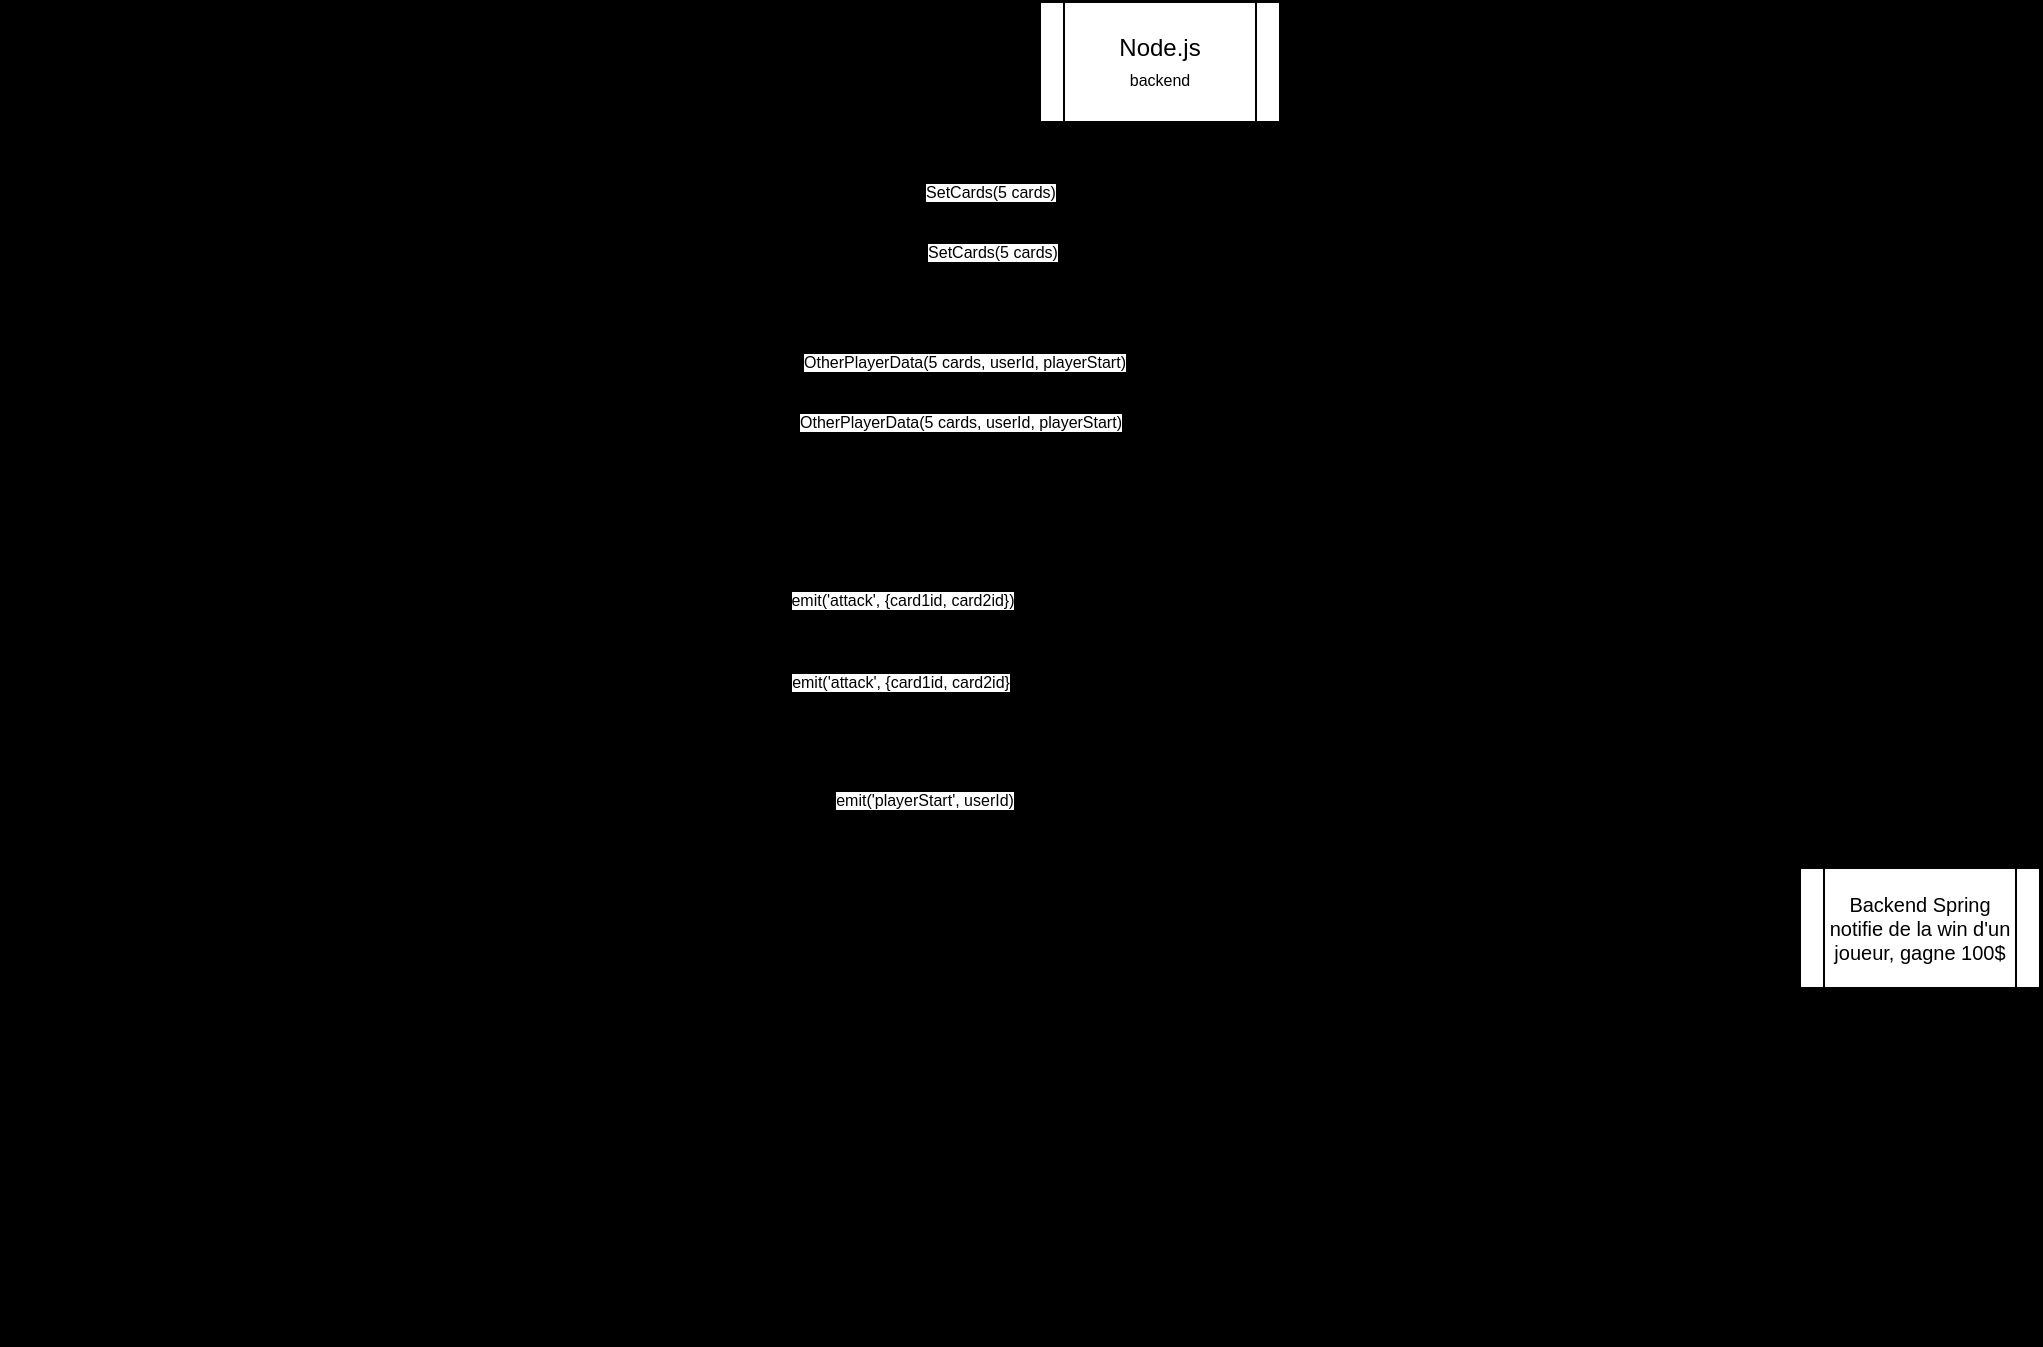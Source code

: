 <mxfile>
    <diagram id="grlL0IaOPrZkWWLPt15i" name="Page-1">
        <mxGraphModel dx="1720" dy="924" grid="1" gridSize="10" guides="1" tooltips="1" connect="1" arrows="1" fold="1" page="1" pageScale="1" pageWidth="827" pageHeight="1169" background="#000000" math="0" shadow="0">
            <root>
                <mxCell id="0"/>
                <mxCell id="1" parent="0"/>
                <mxCell id="2" value="" style="endArrow=none;html=1;entryX=0.5;entryY=1;entryDx=0;entryDy=0;" parent="1" edge="1" target="3">
                    <mxGeometry width="50" height="50" relative="1" as="geometry">
                        <mxPoint x="320" y="810" as="sourcePoint"/>
                        <mxPoint x="320" y="210" as="targetPoint"/>
                    </mxGeometry>
                </mxCell>
                <mxCell id="3" value="Node.js&lt;br&gt;&lt;font style=&quot;font-size: 8px;&quot;&gt;backend&lt;/font&gt;" style="shape=process;whiteSpace=wrap;html=1;backgroundOutline=1;" parent="1" vertex="1">
                    <mxGeometry x="260" y="140" width="120" height="60" as="geometry"/>
                </mxCell>
                <mxCell id="5" value="Joueur1" style="text;html=1;strokeColor=none;fillColor=none;align=center;verticalAlign=middle;whiteSpace=wrap;rounded=0;fontSize=8;" parent="1" vertex="1">
                    <mxGeometry x="90" y="220" width="60" height="30" as="geometry"/>
                </mxCell>
                <mxCell id="6" value="SetCards(5 cards)" style="endArrow=classic;html=1;fontSize=8;exitX=1;exitY=0.5;exitDx=0;exitDy=0;" parent="1" source="5" edge="1">
                    <mxGeometry width="50" height="50" relative="1" as="geometry">
                        <mxPoint x="280" y="340" as="sourcePoint"/>
                        <mxPoint x="320" y="235" as="targetPoint"/>
                        <mxPoint as="offset"/>
                    </mxGeometry>
                </mxCell>
                <mxCell id="8" value="En attente d'un autre joueur" style="text;html=1;strokeColor=none;fillColor=none;align=center;verticalAlign=middle;whiteSpace=wrap;rounded=0;fontSize=8;" parent="1" vertex="1">
                    <mxGeometry x="320" y="220" width="60" height="30" as="geometry"/>
                </mxCell>
                <mxCell id="9" value="Joueur2" style="text;html=1;strokeColor=none;fillColor=none;align=center;verticalAlign=middle;whiteSpace=wrap;rounded=0;fontSize=8;" parent="1" vertex="1">
                    <mxGeometry x="90" y="250" width="60" height="30" as="geometry"/>
                </mxCell>
                <mxCell id="10" value="SetCards(5 cards)" style="endArrow=classic;html=1;fontSize=8;exitX=1;exitY=0.5;exitDx=0;exitDy=0;" parent="1" source="9" edge="1">
                    <mxGeometry x="0.003" width="50" height="50" relative="1" as="geometry">
                        <mxPoint x="280" y="370" as="sourcePoint"/>
                        <mxPoint x="320" y="265" as="targetPoint"/>
                        <Array as="points">
                            <mxPoint x="180" y="265"/>
                        </Array>
                        <mxPoint as="offset"/>
                    </mxGeometry>
                </mxCell>
                <mxCell id="11" value="Si un autre joueur attend, match" style="text;html=1;strokeColor=none;fillColor=none;align=center;verticalAlign=middle;whiteSpace=wrap;rounded=0;fontSize=8;" parent="1" vertex="1">
                    <mxGeometry x="320" y="250" width="60" height="30" as="geometry"/>
                </mxCell>
                <mxCell id="12" value="OtherPlayerData(5 cards, userId, playerStart)" style="endArrow=classic;html=1;fontSize=8;entryX=1.054;entryY=0.647;entryDx=0;entryDy=0;entryPerimeter=0;" parent="1" target="15" edge="1">
                    <mxGeometry x="-0.002" width="50" height="50" relative="1" as="geometry">
                        <mxPoint x="320" y="320" as="sourcePoint"/>
                        <mxPoint x="150" y="320" as="targetPoint"/>
                        <Array as="points">
                            <mxPoint x="200" y="320"/>
                        </Array>
                        <mxPoint as="offset"/>
                    </mxGeometry>
                </mxCell>
                <mxCell id="13" value="OtherPlayerData(5 cards, userId, playerStart)" style="endArrow=classic;html=1;fontSize=8;entryX=1.001;entryY=0.359;entryDx=0;entryDy=0;entryPerimeter=0;" parent="1" target="16" edge="1">
                    <mxGeometry x="0.007" y="-6" width="50" height="50" relative="1" as="geometry">
                        <mxPoint x="320" y="320" as="sourcePoint"/>
                        <mxPoint x="150" y="360" as="targetPoint"/>
                        <Array as="points">
                            <mxPoint x="210" y="360"/>
                        </Array>
                        <mxPoint as="offset"/>
                    </mxGeometry>
                </mxCell>
                <mxCell id="14" value="Socket: notifie les deux joueurs" style="text;html=1;strokeColor=none;fillColor=none;align=center;verticalAlign=middle;whiteSpace=wrap;rounded=0;fontSize=8;" parent="1" vertex="1">
                    <mxGeometry x="320" y="310" width="60" height="30" as="geometry"/>
                </mxCell>
                <mxCell id="15" value="Joueur1&lt;br&gt;redirigé sur le BoardGame" style="text;html=1;strokeColor=none;fillColor=none;align=center;verticalAlign=middle;whiteSpace=wrap;rounded=0;fontSize=8;" parent="1" vertex="1">
                    <mxGeometry x="60" y="300" width="60" height="30" as="geometry"/>
                </mxCell>
                <mxCell id="16" value="Joueur2&lt;br&gt;redirigé sur le BoardGame" style="text;html=1;strokeColor=none;fillColor=none;align=center;verticalAlign=middle;whiteSpace=wrap;rounded=0;fontSize=8;" parent="1" vertex="1">
                    <mxGeometry x="60" y="350" width="60" height="30" as="geometry"/>
                </mxCell>
                <mxCell id="31" value="" style="endArrow=classic;html=1;fontSize=8;" parent="1" edge="1">
                    <mxGeometry width="50" height="50" relative="1" as="geometry">
                        <mxPoint x="120" y="439.0" as="sourcePoint"/>
                        <mxPoint x="320" y="439.0" as="targetPoint"/>
                    </mxGeometry>
                </mxCell>
                <mxCell id="32" value="emit('attack', {card1id, card2id})" style="edgeLabel;html=1;align=center;verticalAlign=middle;resizable=0;points=[];fontSize=8;" parent="31" vertex="1" connectable="0">
                    <mxGeometry x="-0.556" relative="1" as="geometry">
                        <mxPoint x="26" as="offset"/>
                    </mxGeometry>
                </mxCell>
                <mxCell id="33" value="Joueur1 attaque" style="text;html=1;align=center;verticalAlign=middle;resizable=0;points=[];autosize=1;strokeColor=none;fillColor=none;fontSize=8;" parent="1" vertex="1">
                    <mxGeometry x="25" y="429" width="80" height="20" as="geometry"/>
                </mxCell>
                <mxCell id="34" value="Card1 attack Card2&lt;br&gt;Verifie que c'est bien le joueur qui joue qui fait l'action&lt;br&gt;&amp;nbsp;et qu'il a suffisament de points d'action&lt;br&gt;Sinon notifie d'une erreur" style="text;html=1;align=center;verticalAlign=middle;resizable=0;points=[];autosize=1;strokeColor=none;fillColor=none;fontSize=8;" parent="1" vertex="1">
                    <mxGeometry x="320" y="418" width="210" height="50" as="geometry"/>
                </mxCell>
                <mxCell id="35" value="" style="endArrow=classic;html=1;fontSize=8;" parent="1" edge="1">
                    <mxGeometry width="50" height="50" relative="1" as="geometry">
                        <mxPoint x="320" y="479" as="sourcePoint"/>
                        <mxPoint x="120" y="479" as="targetPoint"/>
                    </mxGeometry>
                </mxCell>
                <mxCell id="36" value="emit('attack',&amp;nbsp;{card1id, card2id}" style="edgeLabel;html=1;align=center;verticalAlign=middle;resizable=0;points=[];fontSize=8;" parent="35" vertex="1" connectable="0">
                    <mxGeometry x="0.307" y="1" relative="1" as="geometry">
                        <mxPoint as="offset"/>
                    </mxGeometry>
                </mxCell>
                <mxCell id="37" value="Client calcule les degats &lt;br&gt;sur les cartes&lt;br&gt;Et si le joueur a gagné&lt;br&gt;(l'un des deux n'a plus de cartes)" style="text;html=1;align=center;verticalAlign=middle;resizable=0;points=[];autosize=1;strokeColor=none;fillColor=none;fontSize=8;" parent="1" vertex="1">
                    <mxGeometry x="-10" y="454" width="140" height="50" as="geometry"/>
                </mxCell>
                <mxCell id="38" value="Si Joueur1 a plus de point d'action&lt;br&gt;changement de joueur (pas fait)" style="text;html=1;align=center;verticalAlign=middle;resizable=0;points=[];autosize=1;strokeColor=none;fillColor=none;fontSize=8;" parent="1" vertex="1">
                    <mxGeometry x="320" y="523" width="150" height="30" as="geometry"/>
                </mxCell>
                <mxCell id="39" value="" style="endArrow=classic;html=1;fontSize=8;" parent="1" edge="1">
                    <mxGeometry width="50" height="50" relative="1" as="geometry">
                        <mxPoint x="320" y="539" as="sourcePoint"/>
                        <mxPoint x="120" y="539" as="targetPoint"/>
                    </mxGeometry>
                </mxCell>
                <mxCell id="41" value="emit('playerStart', userId)" style="edgeLabel;html=1;align=center;verticalAlign=middle;resizable=0;points=[];fontSize=8;" parent="39" vertex="1" connectable="0">
                    <mxGeometry x="0.182" relative="1" as="geometry">
                        <mxPoint as="offset"/>
                    </mxGeometry>
                </mxCell>
                <mxCell id="40" value="Joueur1/Joueur2" style="text;html=1;align=center;verticalAlign=middle;resizable=0;points=[];autosize=1;strokeColor=none;fillColor=none;fontSize=8;" parent="1" vertex="1">
                    <mxGeometry x="40" y="529" width="80" height="20" as="geometry"/>
                </mxCell>
                <mxCell id="43" value="peut etre un autre nom d'event ?" style="text;html=1;align=center;verticalAlign=middle;resizable=0;points=[];autosize=1;strokeColor=none;fillColor=none;fontSize=8;" parent="1" vertex="1">
                    <mxGeometry x="140" y="549" width="140" height="20" as="geometry"/>
                </mxCell>
                <mxCell id="45" value="" style="endArrow=classic;html=1;fontSize=8;" parent="1" edge="1">
                    <mxGeometry width="50" height="50" relative="1" as="geometry">
                        <mxPoint y="539" as="sourcePoint"/>
                        <mxPoint x="-4" y="439" as="targetPoint"/>
                        <Array as="points">
                            <mxPoint x="-70" y="479"/>
                        </Array>
                    </mxGeometry>
                </mxCell>
                <mxCell id="46" value="&lt;font style=&quot;font-size: 10px;&quot;&gt;Notifie les deux joueurs de l'attaque&lt;/font&gt;" style="text;html=1;align=center;verticalAlign=middle;resizable=0;points=[];autosize=1;strokeColor=none;fillColor=none;" vertex="1" parent="1">
                    <mxGeometry x="323" y="468" width="180" height="30" as="geometry"/>
                </mxCell>
                <mxCell id="47" value="Jouer tant qu'il n'y a pas de gagnant" style="text;html=1;align=center;verticalAlign=middle;resizable=0;points=[];autosize=1;strokeColor=none;fillColor=none;fontSize=10;" vertex="1" parent="1">
                    <mxGeometry x="-260" y="464" width="180" height="30" as="geometry"/>
                </mxCell>
                <mxCell id="49" value="Si un des deux joueurs n'a plus de carte avec de la vie,&lt;br&gt;&amp;nbsp;l'autre gagne" style="text;html=1;align=center;verticalAlign=middle;resizable=0;points=[];autosize=1;strokeColor=none;fillColor=none;fontSize=10;" vertex="1" parent="1">
                    <mxGeometry x="330" y="563" width="270" height="40" as="geometry"/>
                </mxCell>
                <mxCell id="51" value="" style="endArrow=classic;html=1;fontSize=10;" edge="1" parent="1">
                    <mxGeometry width="50" height="50" relative="1" as="geometry">
                        <mxPoint x="320" y="603" as="sourcePoint"/>
                        <mxPoint x="661.905" y="603" as="targetPoint"/>
                    </mxGeometry>
                </mxCell>
                <mxCell id="53" value="Backend Spring&lt;br&gt;notifie de la win d'un joueur, gagne 100$" style="shape=process;whiteSpace=wrap;html=1;backgroundOutline=1;fontSize=10;" vertex="1" parent="1">
                    <mxGeometry x="640" y="573" width="120" height="60" as="geometry"/>
                </mxCell>
                <mxCell id="54" value="" style="endArrow=classic;html=1;fontSize=10;" edge="1" parent="1">
                    <mxGeometry width="50" height="50" relative="1" as="geometry">
                        <mxPoint x="320" y="619" as="sourcePoint"/>
                        <mxPoint x="120" y="619" as="targetPoint"/>
                    </mxGeometry>
                </mxCell>
                <mxCell id="55" value="Notifie le gagnant et&lt;br&gt;update le joueur,&lt;br&gt;redirection du joueur vers la &lt;br&gt;selection de carte pour rejouer" style="text;html=1;align=center;verticalAlign=middle;resizable=0;points=[];autosize=1;strokeColor=none;fillColor=none;fontSize=10;" vertex="1" parent="1">
                    <mxGeometry x="-40" y="589" width="160" height="60" as="geometry"/>
                </mxCell>
            </root>
        </mxGraphModel>
    </diagram>
</mxfile>
